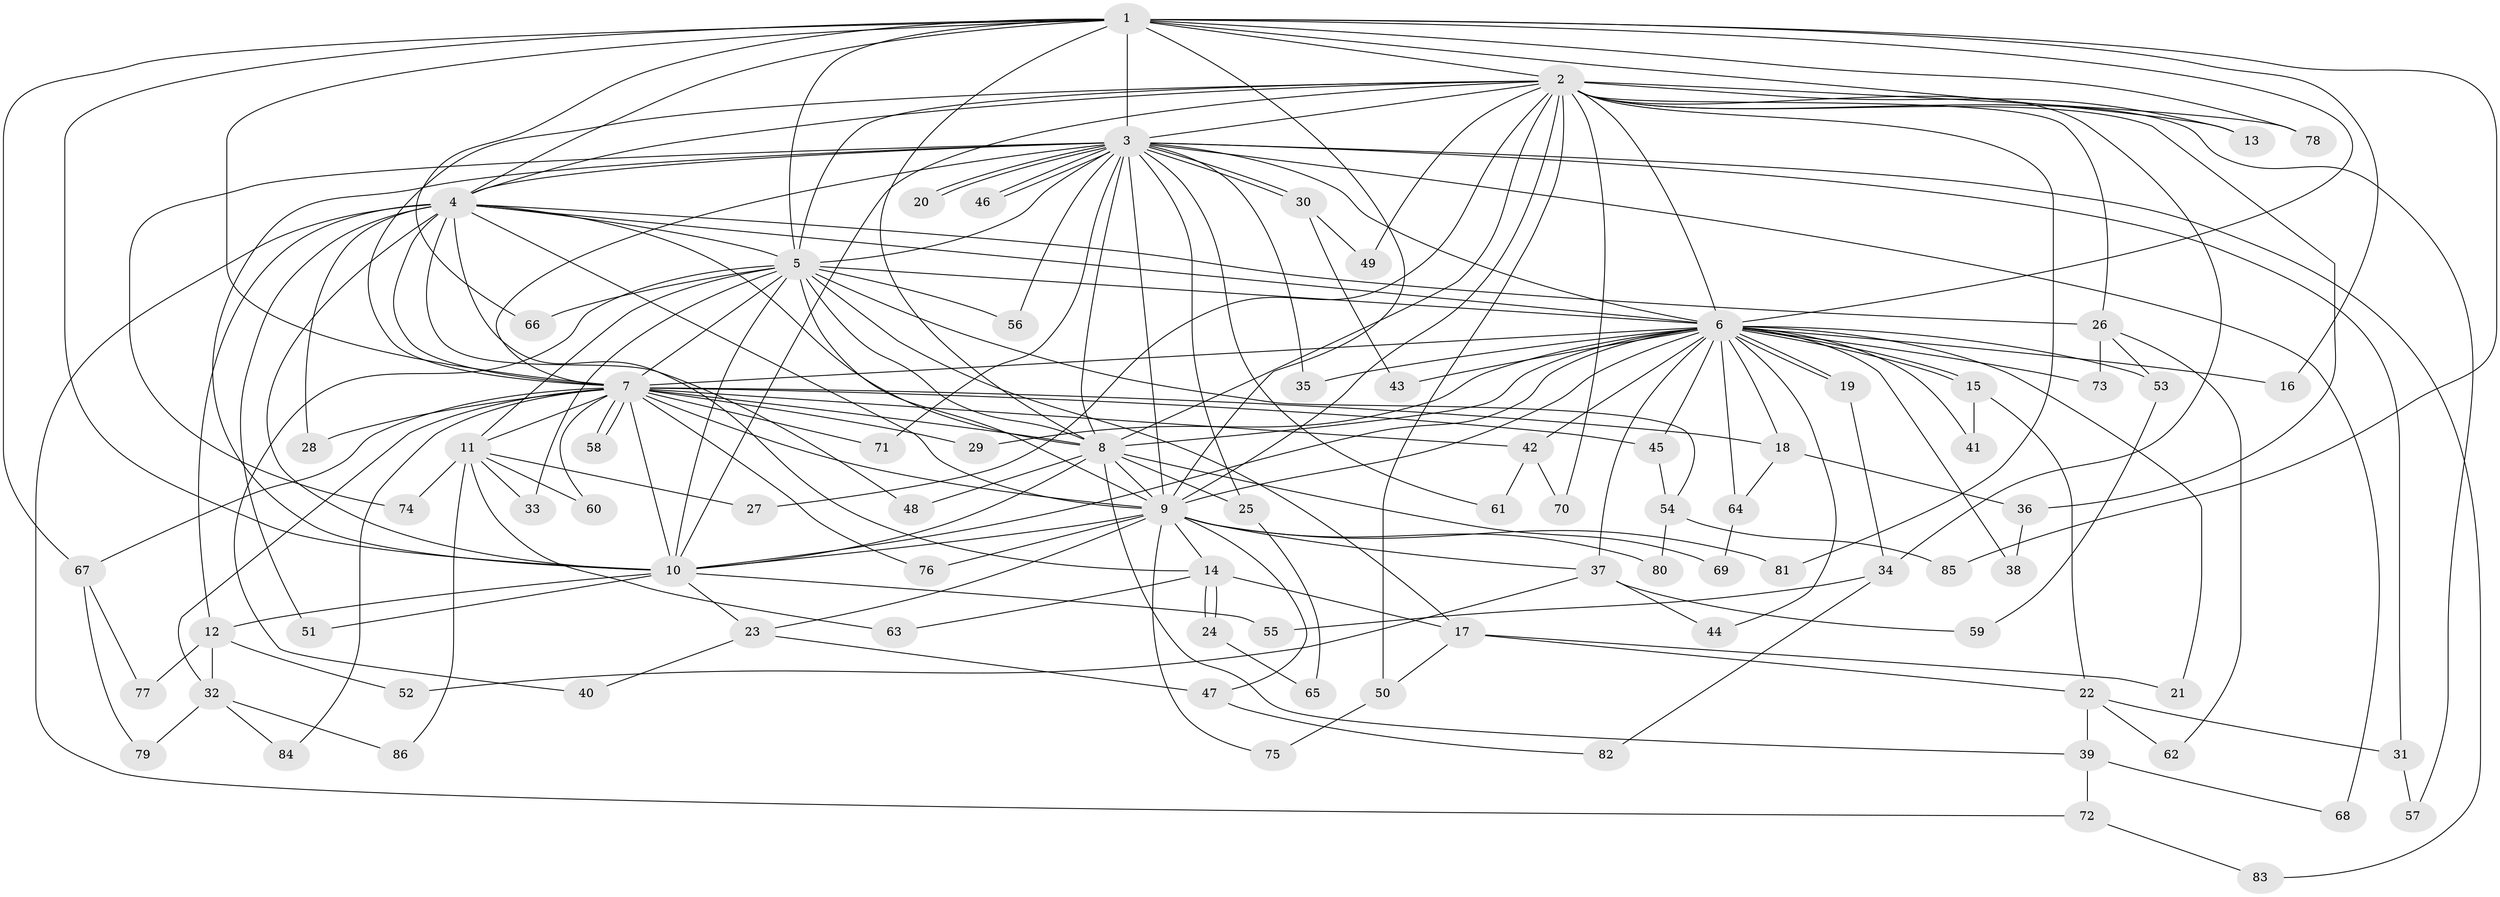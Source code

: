 // Generated by graph-tools (version 1.1) at 2025/01/03/09/25 03:01:33]
// undirected, 86 vertices, 197 edges
graph export_dot {
graph [start="1"]
  node [color=gray90,style=filled];
  1;
  2;
  3;
  4;
  5;
  6;
  7;
  8;
  9;
  10;
  11;
  12;
  13;
  14;
  15;
  16;
  17;
  18;
  19;
  20;
  21;
  22;
  23;
  24;
  25;
  26;
  27;
  28;
  29;
  30;
  31;
  32;
  33;
  34;
  35;
  36;
  37;
  38;
  39;
  40;
  41;
  42;
  43;
  44;
  45;
  46;
  47;
  48;
  49;
  50;
  51;
  52;
  53;
  54;
  55;
  56;
  57;
  58;
  59;
  60;
  61;
  62;
  63;
  64;
  65;
  66;
  67;
  68;
  69;
  70;
  71;
  72;
  73;
  74;
  75;
  76;
  77;
  78;
  79;
  80;
  81;
  82;
  83;
  84;
  85;
  86;
  1 -- 2;
  1 -- 3;
  1 -- 4;
  1 -- 5;
  1 -- 6;
  1 -- 7;
  1 -- 8;
  1 -- 9;
  1 -- 10;
  1 -- 13;
  1 -- 16;
  1 -- 66;
  1 -- 67;
  1 -- 78;
  1 -- 85;
  2 -- 3;
  2 -- 4;
  2 -- 5;
  2 -- 6;
  2 -- 7;
  2 -- 8;
  2 -- 9;
  2 -- 10;
  2 -- 13;
  2 -- 26;
  2 -- 27;
  2 -- 34;
  2 -- 36;
  2 -- 49;
  2 -- 50;
  2 -- 57;
  2 -- 70;
  2 -- 78;
  2 -- 81;
  3 -- 4;
  3 -- 5;
  3 -- 6;
  3 -- 7;
  3 -- 8;
  3 -- 9;
  3 -- 10;
  3 -- 20;
  3 -- 20;
  3 -- 25;
  3 -- 30;
  3 -- 30;
  3 -- 31;
  3 -- 35;
  3 -- 46;
  3 -- 46;
  3 -- 56;
  3 -- 61;
  3 -- 68;
  3 -- 71;
  3 -- 74;
  3 -- 83;
  4 -- 5;
  4 -- 6;
  4 -- 7;
  4 -- 8;
  4 -- 9;
  4 -- 10;
  4 -- 12;
  4 -- 14;
  4 -- 26;
  4 -- 28;
  4 -- 48;
  4 -- 51;
  4 -- 72;
  5 -- 6;
  5 -- 7;
  5 -- 8;
  5 -- 9;
  5 -- 10;
  5 -- 11;
  5 -- 17;
  5 -- 33;
  5 -- 40;
  5 -- 54;
  5 -- 56;
  5 -- 66;
  6 -- 7;
  6 -- 8;
  6 -- 9;
  6 -- 10;
  6 -- 15;
  6 -- 15;
  6 -- 16;
  6 -- 18;
  6 -- 19;
  6 -- 19;
  6 -- 21;
  6 -- 29;
  6 -- 35;
  6 -- 37;
  6 -- 38;
  6 -- 41;
  6 -- 42;
  6 -- 43;
  6 -- 44;
  6 -- 45;
  6 -- 53;
  6 -- 64;
  6 -- 73;
  7 -- 8;
  7 -- 9;
  7 -- 10;
  7 -- 11;
  7 -- 18;
  7 -- 28;
  7 -- 29;
  7 -- 32;
  7 -- 42;
  7 -- 45;
  7 -- 58;
  7 -- 58;
  7 -- 60;
  7 -- 67;
  7 -- 71;
  7 -- 76;
  7 -- 84;
  8 -- 9;
  8 -- 10;
  8 -- 25;
  8 -- 39;
  8 -- 48;
  8 -- 69;
  9 -- 10;
  9 -- 14;
  9 -- 23;
  9 -- 37;
  9 -- 47;
  9 -- 75;
  9 -- 76;
  9 -- 80;
  9 -- 81;
  10 -- 12;
  10 -- 23;
  10 -- 51;
  10 -- 55;
  11 -- 27;
  11 -- 33;
  11 -- 60;
  11 -- 63;
  11 -- 74;
  11 -- 86;
  12 -- 32;
  12 -- 52;
  12 -- 77;
  14 -- 17;
  14 -- 24;
  14 -- 24;
  14 -- 63;
  15 -- 22;
  15 -- 41;
  17 -- 21;
  17 -- 22;
  17 -- 50;
  18 -- 36;
  18 -- 64;
  19 -- 34;
  22 -- 31;
  22 -- 39;
  22 -- 62;
  23 -- 40;
  23 -- 47;
  24 -- 65;
  25 -- 65;
  26 -- 53;
  26 -- 62;
  26 -- 73;
  30 -- 43;
  30 -- 49;
  31 -- 57;
  32 -- 79;
  32 -- 84;
  32 -- 86;
  34 -- 55;
  34 -- 82;
  36 -- 38;
  37 -- 44;
  37 -- 52;
  37 -- 59;
  39 -- 68;
  39 -- 72;
  42 -- 61;
  42 -- 70;
  45 -- 54;
  47 -- 82;
  50 -- 75;
  53 -- 59;
  54 -- 80;
  54 -- 85;
  64 -- 69;
  67 -- 77;
  67 -- 79;
  72 -- 83;
}
